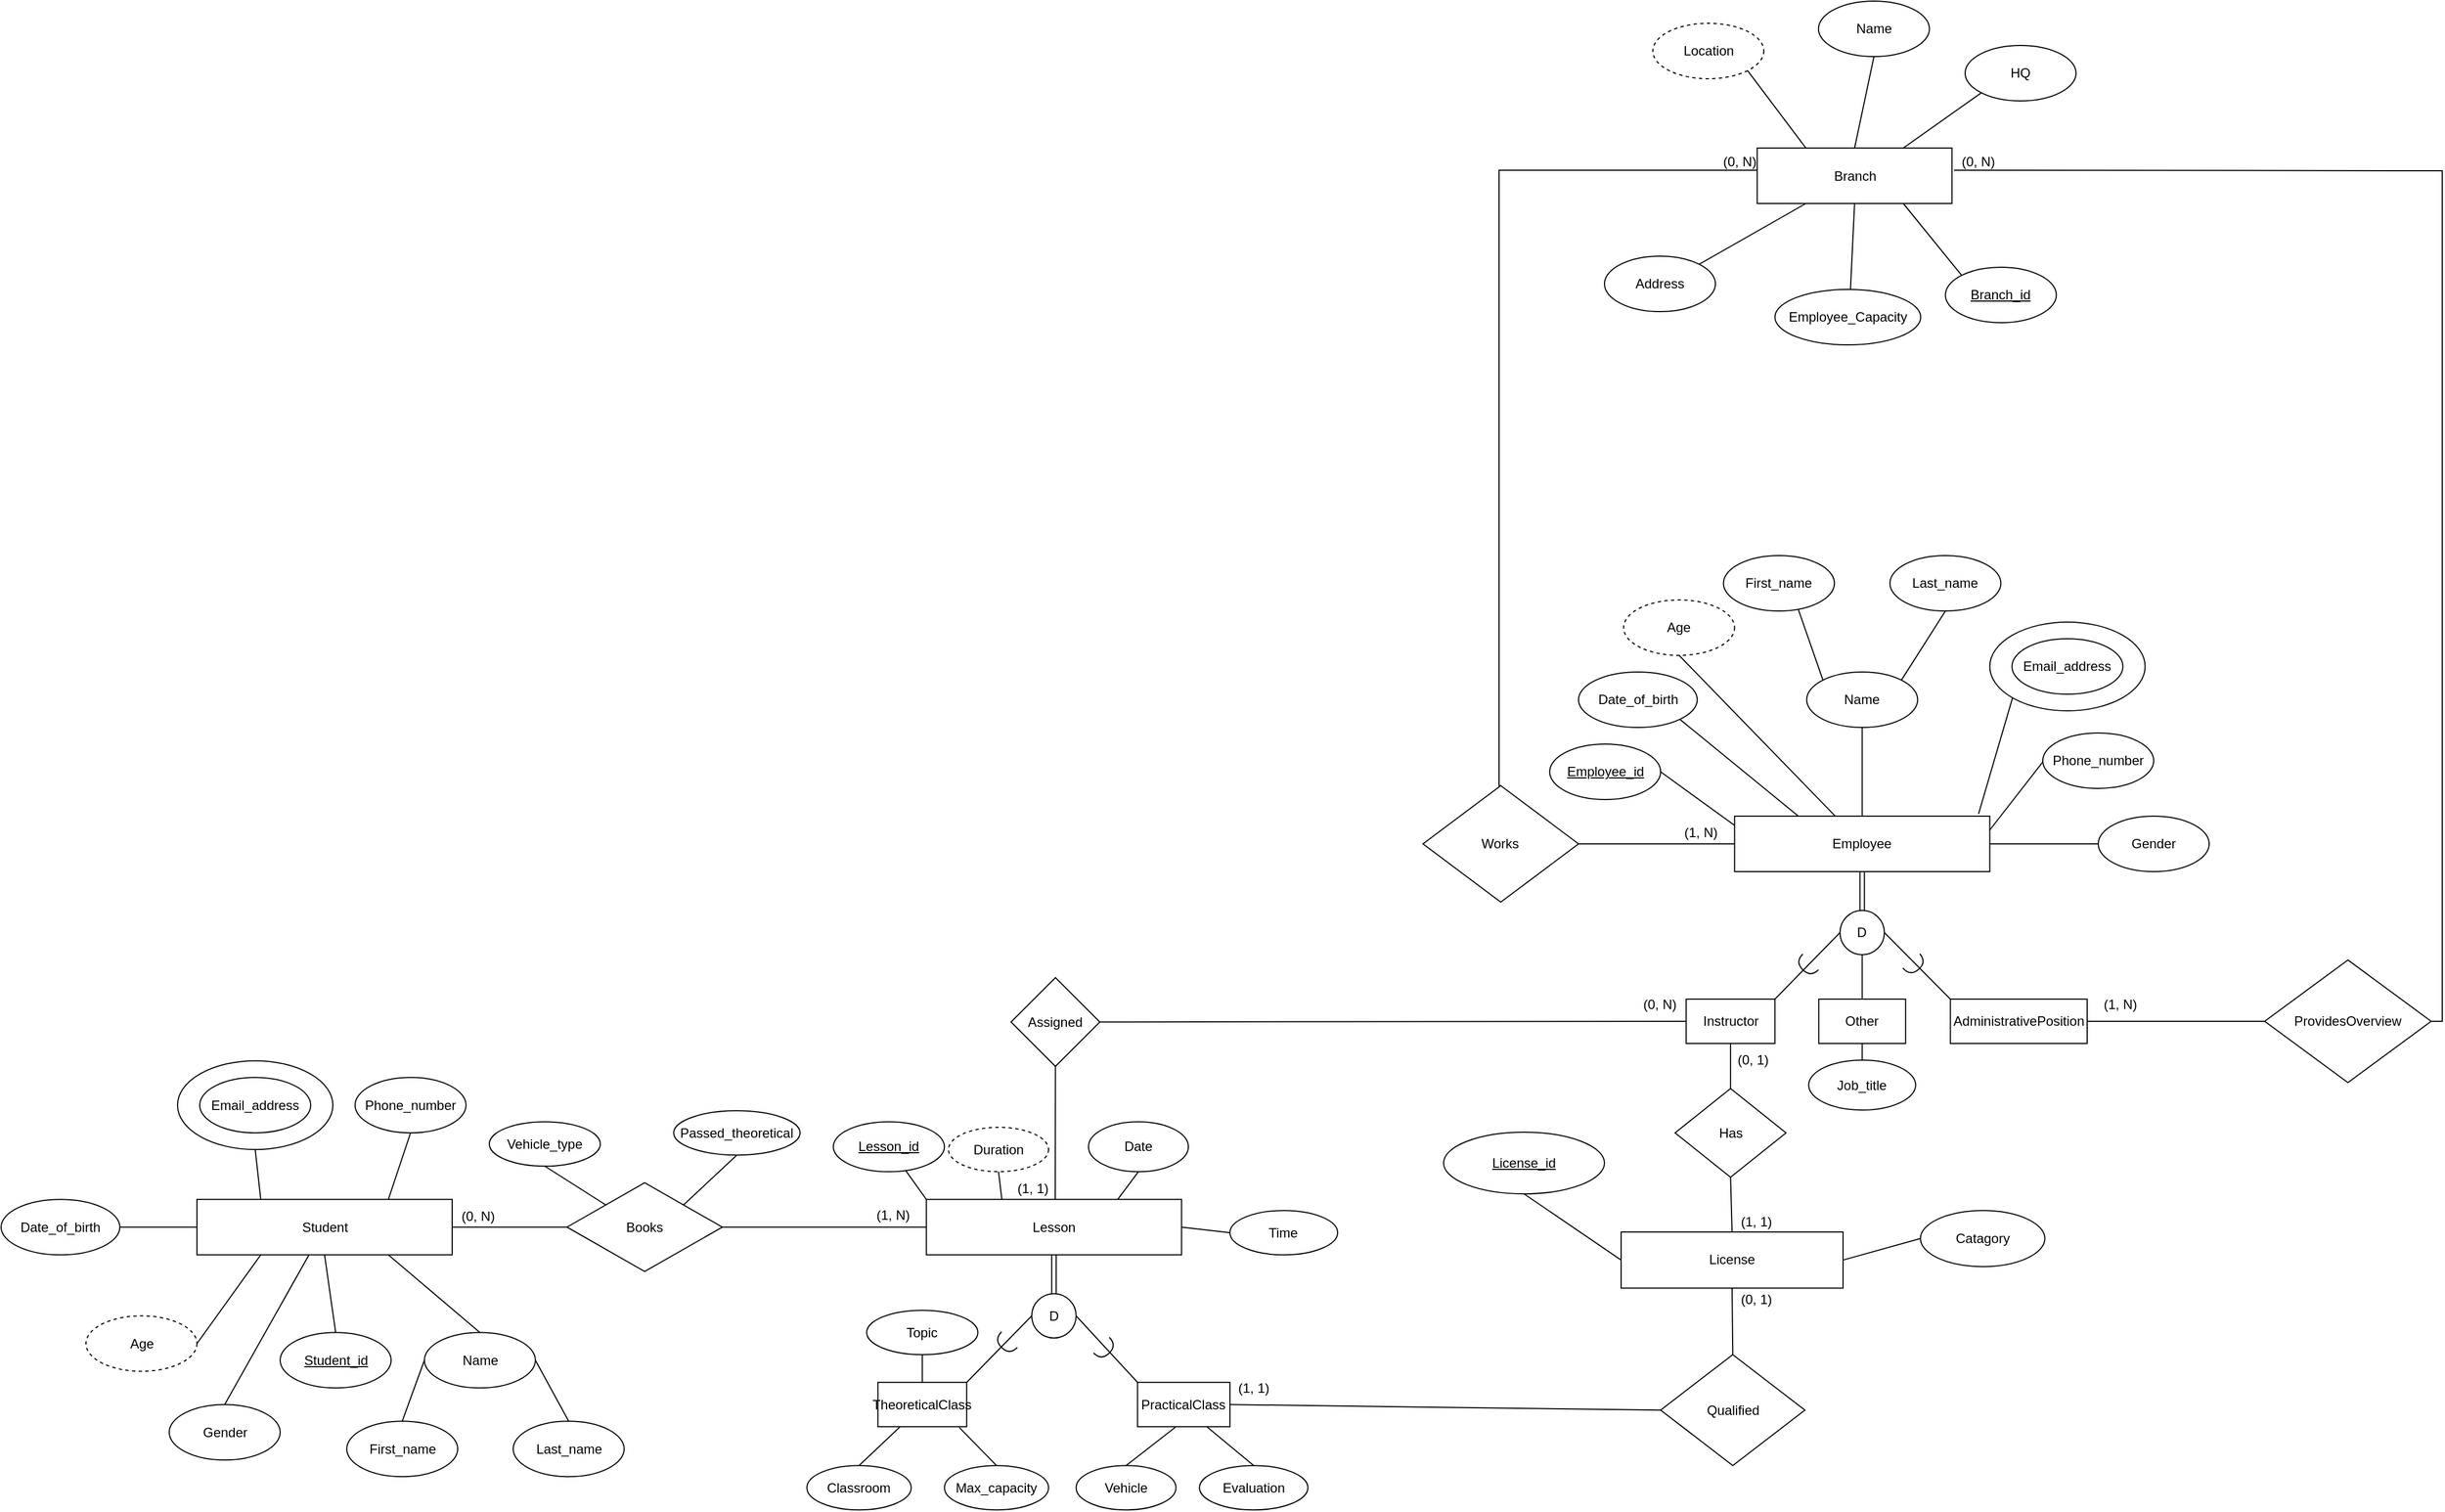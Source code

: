 <mxfile version="22.1.2" type="device">
  <diagram name="Page-1" id="94LBMi_QMn9_HoXm2CBJ">
    <mxGraphModel dx="1046" dy="1869" grid="1" gridSize="10" guides="1" tooltips="1" connect="1" arrows="1" fold="1" page="1" pageScale="1" pageWidth="850" pageHeight="1100" math="0" shadow="0">
      <root>
        <mxCell id="0" />
        <mxCell id="1" parent="0" />
        <mxCell id="3Ar2WPhDcIFh1BwXJXv_-1" value="&lt;u&gt;Employee_id&lt;/u&gt;" style="ellipse;whiteSpace=wrap;html=1;" parent="1" vertex="1">
          <mxGeometry x="2085.63" y="40" width="100" height="50" as="geometry" />
        </mxCell>
        <mxCell id="3Ar2WPhDcIFh1BwXJXv_-2" style="rounded=0;orthogonalLoop=1;jettySize=auto;html=1;exitX=0.25;exitY=1;exitDx=0;exitDy=0;entryX=1;entryY=0.5;entryDx=0;entryDy=0;endArrow=none;endFill=0;" parent="1" source="3Ar2WPhDcIFh1BwXJXv_-4" target="3Ar2WPhDcIFh1BwXJXv_-1" edge="1">
          <mxGeometry relative="1" as="geometry" />
        </mxCell>
        <mxCell id="3Ar2WPhDcIFh1BwXJXv_-4" value="Employee" style="rounded=0;whiteSpace=wrap;html=1;" parent="1" vertex="1">
          <mxGeometry x="2252.25" y="105" width="230" height="50" as="geometry" />
        </mxCell>
        <mxCell id="3Ar2WPhDcIFh1BwXJXv_-5" style="rounded=0;orthogonalLoop=1;jettySize=auto;html=1;exitX=0.5;exitY=0;exitDx=0;exitDy=0;endArrow=none;endFill=0;" parent="1" source="3Ar2WPhDcIFh1BwXJXv_-6" edge="1">
          <mxGeometry relative="1" as="geometry">
            <mxPoint x="2367.25" y="105" as="targetPoint" />
          </mxGeometry>
        </mxCell>
        <mxCell id="3Ar2WPhDcIFh1BwXJXv_-6" value="Name" style="ellipse;whiteSpace=wrap;html=1;" parent="1" vertex="1">
          <mxGeometry x="2317.25" y="-25" width="100" height="50" as="geometry" />
        </mxCell>
        <mxCell id="3Ar2WPhDcIFh1BwXJXv_-7" style="rounded=0;orthogonalLoop=1;jettySize=auto;html=1;exitX=0.5;exitY=0;exitDx=0;exitDy=0;endArrow=none;endFill=0;entryX=0.5;entryY=1;entryDx=0;entryDy=0;" parent="1" source="3Ar2WPhDcIFh1BwXJXv_-8" target="3Ar2WPhDcIFh1BwXJXv_-28" edge="1">
          <mxGeometry relative="1" as="geometry">
            <mxPoint x="2430" y="100" as="targetPoint" />
          </mxGeometry>
        </mxCell>
        <mxCell id="3Ar2WPhDcIFh1BwXJXv_-8" value="Job_title" style="ellipse;whiteSpace=wrap;html=1;" parent="1" vertex="1">
          <mxGeometry x="2319.05" y="325" width="96.39" height="45" as="geometry" />
        </mxCell>
        <mxCell id="3Ar2WPhDcIFh1BwXJXv_-13" style="rounded=0;orthogonalLoop=1;jettySize=auto;html=1;exitX=1;exitY=0;exitDx=0;exitDy=0;entryX=0.5;entryY=1;entryDx=0;entryDy=0;endArrow=none;endFill=0;" parent="1" source="3Ar2WPhDcIFh1BwXJXv_-6" target="3Ar2WPhDcIFh1BwXJXv_-14" edge="1">
          <mxGeometry relative="1" as="geometry">
            <mxPoint x="2412.75" y="-185" as="targetPoint" />
          </mxGeometry>
        </mxCell>
        <mxCell id="3Ar2WPhDcIFh1BwXJXv_-14" value="Last_name" style="ellipse;whiteSpace=wrap;html=1;" parent="1" vertex="1">
          <mxGeometry x="2392.25" y="-130" width="100" height="50" as="geometry" />
        </mxCell>
        <mxCell id="3Ar2WPhDcIFh1BwXJXv_-15" style="rounded=0;orthogonalLoop=1;jettySize=auto;html=1;entryX=0;entryY=0;entryDx=0;entryDy=0;endArrow=none;endFill=0;exitX=0.676;exitY=0.98;exitDx=0;exitDy=0;exitPerimeter=0;" parent="1" source="3Ar2WPhDcIFh1BwXJXv_-16" target="3Ar2WPhDcIFh1BwXJXv_-6" edge="1">
          <mxGeometry relative="1" as="geometry">
            <mxPoint x="2312.75" y="-185" as="targetPoint" />
            <mxPoint x="2309.75" y="-75" as="sourcePoint" />
          </mxGeometry>
        </mxCell>
        <mxCell id="3Ar2WPhDcIFh1BwXJXv_-16" value="First_name" style="ellipse;whiteSpace=wrap;html=1;" parent="1" vertex="1">
          <mxGeometry x="2242.25" y="-130" width="100" height="50" as="geometry" />
        </mxCell>
        <mxCell id="3Ar2WPhDcIFh1BwXJXv_-17" value="email address" style="ellipse;whiteSpace=wrap;html=1;" parent="1" vertex="1">
          <mxGeometry x="2482.25" y="-70" width="140" height="80" as="geometry" />
        </mxCell>
        <mxCell id="3Ar2WPhDcIFh1BwXJXv_-18" style="rounded=0;orthogonalLoop=1;jettySize=auto;html=1;exitX=0;exitY=0;exitDx=0;exitDy=0;entryX=1;entryY=0.25;entryDx=0;entryDy=0;endArrow=none;endFill=0;" parent="1" source="3Ar2WPhDcIFh1BwXJXv_-19" target="3Ar2WPhDcIFh1BwXJXv_-4" edge="1">
          <mxGeometry relative="1" as="geometry" />
        </mxCell>
        <mxCell id="3Ar2WPhDcIFh1BwXJXv_-19" value="Phone_number" style="ellipse;whiteSpace=wrap;html=1;" parent="1" vertex="1">
          <mxGeometry x="2530" y="30" width="100" height="50" as="geometry" />
        </mxCell>
        <mxCell id="3Ar2WPhDcIFh1BwXJXv_-20" value="Email_address" style="ellipse;whiteSpace=wrap;html=1;" parent="1" vertex="1">
          <mxGeometry x="2502.25" y="-55" width="100" height="50" as="geometry" />
        </mxCell>
        <mxCell id="3Ar2WPhDcIFh1BwXJXv_-21" style="rounded=0;orthogonalLoop=1;jettySize=auto;html=1;exitX=0;exitY=1;exitDx=0;exitDy=0;entryX=0.956;entryY=-0.04;entryDx=0;entryDy=0;entryPerimeter=0;endArrow=none;endFill=0;" parent="1" source="3Ar2WPhDcIFh1BwXJXv_-17" target="3Ar2WPhDcIFh1BwXJXv_-4" edge="1">
          <mxGeometry relative="1" as="geometry" />
        </mxCell>
        <mxCell id="3Ar2WPhDcIFh1BwXJXv_-22" style="rounded=0;orthogonalLoop=1;jettySize=auto;html=1;exitX=0.25;exitY=0;exitDx=0;exitDy=0;entryX=1;entryY=1;entryDx=0;entryDy=0;endArrow=none;endFill=0;" parent="1" source="3Ar2WPhDcIFh1BwXJXv_-4" target="3Ar2WPhDcIFh1BwXJXv_-23" edge="1">
          <mxGeometry relative="1" as="geometry">
            <mxPoint x="2217.25" y="-155" as="targetPoint" />
          </mxGeometry>
        </mxCell>
        <mxCell id="3Ar2WPhDcIFh1BwXJXv_-23" value="Date_of_birth" style="ellipse;whiteSpace=wrap;html=1;" parent="1" vertex="1">
          <mxGeometry x="2111.62" y="-25" width="107" height="50" as="geometry" />
        </mxCell>
        <mxCell id="3Ar2WPhDcIFh1BwXJXv_-24" style="rounded=0;orthogonalLoop=1;jettySize=auto;html=1;exitX=0.5;exitY=1;exitDx=0;exitDy=0;endArrow=none;endFill=0;" parent="1" source="3Ar2WPhDcIFh1BwXJXv_-25" target="3Ar2WPhDcIFh1BwXJXv_-4" edge="1">
          <mxGeometry relative="1" as="geometry" />
        </mxCell>
        <mxCell id="3Ar2WPhDcIFh1BwXJXv_-25" value="Age" style="ellipse;whiteSpace=wrap;html=1;dashed=1;" parent="1" vertex="1">
          <mxGeometry x="2152.25" y="-90" width="100" height="50" as="geometry" />
        </mxCell>
        <mxCell id="3Ar2WPhDcIFh1BwXJXv_-27" value="Instructor" style="rounded=0;whiteSpace=wrap;html=1;" parent="1" vertex="1">
          <mxGeometry x="2208.62" y="270" width="80" height="40" as="geometry" />
        </mxCell>
        <mxCell id="3Ar2WPhDcIFh1BwXJXv_-28" value="Other" style="rounded=0;whiteSpace=wrap;html=1;" parent="1" vertex="1">
          <mxGeometry x="2328.13" y="270" width="78.25" height="40" as="geometry" />
        </mxCell>
        <mxCell id="3Ar2WPhDcIFh1BwXJXv_-29" value="AdministrativePosition" style="rounded=0;whiteSpace=wrap;html=1;" parent="1" vertex="1">
          <mxGeometry x="2446.75" y="270" width="123.25" height="40" as="geometry" />
        </mxCell>
        <mxCell id="3Ar2WPhDcIFh1BwXJXv_-30" value="D" style="ellipse;whiteSpace=wrap;html=1;aspect=fixed;" parent="1" vertex="1">
          <mxGeometry x="2347.25" y="190" width="40" height="40" as="geometry" />
        </mxCell>
        <mxCell id="3Ar2WPhDcIFh1BwXJXv_-32" value="" style="endArrow=none;html=1;rounded=0;entryX=0.5;entryY=0;entryDx=0;entryDy=0;exitX=0.5;exitY=1;exitDx=0;exitDy=0;shape=link;" parent="1" source="3Ar2WPhDcIFh1BwXJXv_-4" target="3Ar2WPhDcIFh1BwXJXv_-30" edge="1">
          <mxGeometry width="50" height="50" relative="1" as="geometry">
            <mxPoint x="2370" y="250" as="sourcePoint" />
            <mxPoint x="2420" y="200" as="targetPoint" />
          </mxGeometry>
        </mxCell>
        <mxCell id="3Ar2WPhDcIFh1BwXJXv_-34" value="" style="endArrow=none;html=1;rounded=0;entryX=0;entryY=0;entryDx=0;entryDy=0;exitX=1;exitY=0.5;exitDx=0;exitDy=0;" parent="1" source="3Ar2WPhDcIFh1BwXJXv_-30" target="3Ar2WPhDcIFh1BwXJXv_-29" edge="1">
          <mxGeometry width="50" height="50" relative="1" as="geometry">
            <mxPoint x="2299" y="280" as="sourcePoint" />
            <mxPoint x="2357" y="220" as="targetPoint" />
          </mxGeometry>
        </mxCell>
        <mxCell id="3Ar2WPhDcIFh1BwXJXv_-35" value="" style="endArrow=none;html=1;rounded=0;entryX=0.5;entryY=1;entryDx=0;entryDy=0;exitX=0.5;exitY=0;exitDx=0;exitDy=0;" parent="1" source="3Ar2WPhDcIFh1BwXJXv_-28" target="3Ar2WPhDcIFh1BwXJXv_-30" edge="1">
          <mxGeometry width="50" height="50" relative="1" as="geometry">
            <mxPoint x="2309" y="290" as="sourcePoint" />
            <mxPoint x="2367" y="230" as="targetPoint" />
          </mxGeometry>
        </mxCell>
        <mxCell id="3Ar2WPhDcIFh1BwXJXv_-41" value="Has" style="rhombus;whiteSpace=wrap;html=1;" parent="1" vertex="1">
          <mxGeometry x="2198.62" y="350.61" width="100" height="80" as="geometry" />
        </mxCell>
        <mxCell id="3Ar2WPhDcIFh1BwXJXv_-42" value="License" style="rounded=0;whiteSpace=wrap;html=1;" parent="1" vertex="1">
          <mxGeometry x="2150" y="480" width="200" height="50.61" as="geometry" />
        </mxCell>
        <mxCell id="3Ar2WPhDcIFh1BwXJXv_-43" value="" style="endArrow=none;html=1;rounded=0;exitX=0.5;exitY=0;exitDx=0;exitDy=0;entryX=0.5;entryY=1;entryDx=0;entryDy=0;" parent="1" source="3Ar2WPhDcIFh1BwXJXv_-41" target="3Ar2WPhDcIFh1BwXJXv_-27" edge="1">
          <mxGeometry width="50" height="50" relative="1" as="geometry">
            <mxPoint x="2370" y="380" as="sourcePoint" />
            <mxPoint x="2420" y="330" as="targetPoint" />
          </mxGeometry>
        </mxCell>
        <mxCell id="3Ar2WPhDcIFh1BwXJXv_-44" value="" style="endArrow=none;html=1;rounded=0;exitX=0.5;exitY=0;exitDx=0;exitDy=0;entryX=0.5;entryY=1;entryDx=0;entryDy=0;" parent="1" source="3Ar2WPhDcIFh1BwXJXv_-42" target="3Ar2WPhDcIFh1BwXJXv_-41" edge="1">
          <mxGeometry width="50" height="50" relative="1" as="geometry">
            <mxPoint x="2259" y="350" as="sourcePoint" />
            <mxPoint x="2259" y="320" as="targetPoint" />
          </mxGeometry>
        </mxCell>
        <mxCell id="3Ar2WPhDcIFh1BwXJXv_-45" value="Catagory" style="ellipse;whiteSpace=wrap;html=1;" parent="1" vertex="1">
          <mxGeometry x="2419.76" y="460.61" width="112.14" height="50.61" as="geometry" />
        </mxCell>
        <mxCell id="3Ar2WPhDcIFh1BwXJXv_-48" value="" style="endArrow=none;html=1;rounded=0;entryX=1;entryY=0.5;entryDx=0;entryDy=0;exitX=0;exitY=0.5;exitDx=0;exitDy=0;" parent="1" source="3Ar2WPhDcIFh1BwXJXv_-45" target="3Ar2WPhDcIFh1BwXJXv_-42" edge="1">
          <mxGeometry width="50" height="50" relative="1" as="geometry">
            <mxPoint x="2219" y="450" as="sourcePoint" />
            <mxPoint x="2184" y="430" as="targetPoint" />
          </mxGeometry>
        </mxCell>
        <mxCell id="3Ar2WPhDcIFh1BwXJXv_-49" value="Lesson" style="rounded=0;whiteSpace=wrap;html=1;" parent="1" vertex="1">
          <mxGeometry x="1523.84" y="450.61" width="230" height="50" as="geometry" />
        </mxCell>
        <mxCell id="3Ar2WPhDcIFh1BwXJXv_-50" value="TheoreticalClass" style="rounded=0;whiteSpace=wrap;html=1;" parent="1" vertex="1">
          <mxGeometry x="1480.2" y="615.61" width="80" height="40" as="geometry" />
        </mxCell>
        <mxCell id="3Ar2WPhDcIFh1BwXJXv_-52" value="PracticalClass" style="rounded=0;whiteSpace=wrap;html=1;" parent="1" vertex="1">
          <mxGeometry x="1714.2" y="615.61" width="83.25" height="40" as="geometry" />
        </mxCell>
        <mxCell id="3Ar2WPhDcIFh1BwXJXv_-53" value="D" style="ellipse;whiteSpace=wrap;html=1;aspect=fixed;" parent="1" vertex="1">
          <mxGeometry x="1618.83" y="535.61" width="40" height="40" as="geometry" />
        </mxCell>
        <mxCell id="3Ar2WPhDcIFh1BwXJXv_-54" value="" style="endArrow=none;html=1;rounded=0;entryX=0.5;entryY=0;entryDx=0;entryDy=0;exitX=0.5;exitY=1;exitDx=0;exitDy=0;shape=link;" parent="1" source="3Ar2WPhDcIFh1BwXJXv_-49" target="3Ar2WPhDcIFh1BwXJXv_-53" edge="1">
          <mxGeometry width="50" height="50" relative="1" as="geometry">
            <mxPoint x="1638.58" y="500.61" as="sourcePoint" />
            <mxPoint x="1691.58" y="545.61" as="targetPoint" />
          </mxGeometry>
        </mxCell>
        <mxCell id="3Ar2WPhDcIFh1BwXJXv_-55" value="" style="endArrow=none;html=1;rounded=0;entryX=0;entryY=0.5;entryDx=0;entryDy=0;exitX=1;exitY=0;exitDx=0;exitDy=0;" parent="1" source="3Ar2WPhDcIFh1BwXJXv_-50" target="3Ar2WPhDcIFh1BwXJXv_-53" edge="1">
          <mxGeometry width="50" height="50" relative="1" as="geometry">
            <mxPoint x="1641.58" y="635.61" as="sourcePoint" />
            <mxPoint x="1691.58" y="585.61" as="targetPoint" />
          </mxGeometry>
        </mxCell>
        <mxCell id="3Ar2WPhDcIFh1BwXJXv_-56" value="" style="endArrow=none;html=1;rounded=0;entryX=0;entryY=0;entryDx=0;entryDy=0;exitX=1;exitY=0.5;exitDx=0;exitDy=0;" parent="1" source="3Ar2WPhDcIFh1BwXJXv_-53" target="3Ar2WPhDcIFh1BwXJXv_-52" edge="1">
          <mxGeometry width="50" height="50" relative="1" as="geometry">
            <mxPoint x="1570.58" y="625.61" as="sourcePoint" />
            <mxPoint x="1628.58" y="565.61" as="targetPoint" />
          </mxGeometry>
        </mxCell>
        <mxCell id="3Ar2WPhDcIFh1BwXJXv_-58" value="Classroom" style="ellipse;whiteSpace=wrap;html=1;" parent="1" vertex="1">
          <mxGeometry x="1416.2" y="690.61" width="94" height="40" as="geometry" />
        </mxCell>
        <mxCell id="3Ar2WPhDcIFh1BwXJXv_-59" value="Time" style="ellipse;whiteSpace=wrap;html=1;" parent="1" vertex="1">
          <mxGeometry x="1797.45" y="460.61" width="97.07" height="40" as="geometry" />
        </mxCell>
        <mxCell id="3Ar2WPhDcIFh1BwXJXv_-60" value="Date" style="ellipse;whiteSpace=wrap;html=1;" parent="1" vertex="1">
          <mxGeometry x="1670" y="380.61" width="90" height="45" as="geometry" />
        </mxCell>
        <mxCell id="3Ar2WPhDcIFh1BwXJXv_-61" value="Duration" style="ellipse;whiteSpace=wrap;html=1;dashed=1;" parent="1" vertex="1">
          <mxGeometry x="1543.8" y="385.61" width="90.2" height="40" as="geometry" />
        </mxCell>
        <mxCell id="3Ar2WPhDcIFh1BwXJXv_-62" value="Topic" style="ellipse;whiteSpace=wrap;html=1;" parent="1" vertex="1">
          <mxGeometry x="1470.1" y="550.61" width="100.2" height="40" as="geometry" />
        </mxCell>
        <mxCell id="3Ar2WPhDcIFh1BwXJXv_-63" value="Max_capacity" style="ellipse;whiteSpace=wrap;html=1;" parent="1" vertex="1">
          <mxGeometry x="1540.16" y="690.61" width="93.84" height="40" as="geometry" />
        </mxCell>
        <mxCell id="3Ar2WPhDcIFh1BwXJXv_-68" value="Vehicle" style="ellipse;whiteSpace=wrap;html=1;" parent="1" vertex="1">
          <mxGeometry x="1658.83" y="690.61" width="90" height="40" as="geometry" />
        </mxCell>
        <mxCell id="3Ar2WPhDcIFh1BwXJXv_-69" value="Evaluation" style="ellipse;whiteSpace=wrap;html=1;" parent="1" vertex="1">
          <mxGeometry x="1770" y="690.61" width="97.75" height="40" as="geometry" />
        </mxCell>
        <mxCell id="3Ar2WPhDcIFh1BwXJXv_-70" value="&lt;u&gt;Student_id&lt;/u&gt;" style="ellipse;whiteSpace=wrap;html=1;" parent="1" vertex="1">
          <mxGeometry x="941.5" y="570.61" width="100" height="50" as="geometry" />
        </mxCell>
        <mxCell id="3Ar2WPhDcIFh1BwXJXv_-71" style="rounded=0;orthogonalLoop=1;jettySize=auto;html=1;exitX=0.5;exitY=1;exitDx=0;exitDy=0;entryX=0.5;entryY=0;entryDx=0;entryDy=0;endArrow=none;endFill=0;" parent="1" source="3Ar2WPhDcIFh1BwXJXv_-73" target="3Ar2WPhDcIFh1BwXJXv_-70" edge="1">
          <mxGeometry relative="1" as="geometry" />
        </mxCell>
        <mxCell id="3Ar2WPhDcIFh1BwXJXv_-72" style="edgeStyle=orthogonalEdgeStyle;rounded=0;orthogonalLoop=1;jettySize=auto;html=1;exitX=1;exitY=0.5;exitDx=0;exitDy=0;entryX=0;entryY=0.5;entryDx=0;entryDy=0;endArrow=none;endFill=0;" parent="1" source="3Ar2WPhDcIFh1BwXJXv_-73" target="3Ar2WPhDcIFh1BwXJXv_-91" edge="1">
          <mxGeometry relative="1" as="geometry">
            <mxPoint x="1182" y="475.61" as="targetPoint" />
          </mxGeometry>
        </mxCell>
        <mxCell id="3Ar2WPhDcIFh1BwXJXv_-73" value="Student" style="rounded=0;whiteSpace=wrap;html=1;" parent="1" vertex="1">
          <mxGeometry x="866.5" y="450.61" width="230" height="50" as="geometry" />
        </mxCell>
        <mxCell id="3Ar2WPhDcIFh1BwXJXv_-74" style="rounded=0;orthogonalLoop=1;jettySize=auto;html=1;exitX=0.5;exitY=0;exitDx=0;exitDy=0;entryX=0.75;entryY=1;entryDx=0;entryDy=0;endArrow=none;endFill=0;" parent="1" source="3Ar2WPhDcIFh1BwXJXv_-75" target="3Ar2WPhDcIFh1BwXJXv_-73" edge="1">
          <mxGeometry relative="1" as="geometry" />
        </mxCell>
        <mxCell id="3Ar2WPhDcIFh1BwXJXv_-75" value="Name" style="ellipse;whiteSpace=wrap;html=1;" parent="1" vertex="1">
          <mxGeometry x="1071.5" y="570.61" width="100" height="50" as="geometry" />
        </mxCell>
        <mxCell id="3Ar2WPhDcIFh1BwXJXv_-78" style="rounded=0;orthogonalLoop=1;jettySize=auto;html=1;exitX=0.5;exitY=0;exitDx=0;exitDy=0;entryX=1;entryY=0.5;entryDx=0;entryDy=0;endArrow=none;endFill=0;" parent="1" source="3Ar2WPhDcIFh1BwXJXv_-79" target="3Ar2WPhDcIFh1BwXJXv_-75" edge="1">
          <mxGeometry relative="1" as="geometry">
            <mxPoint x="1119" y="580.61" as="targetPoint" />
          </mxGeometry>
        </mxCell>
        <mxCell id="3Ar2WPhDcIFh1BwXJXv_-79" value="Last_name" style="ellipse;whiteSpace=wrap;html=1;" parent="1" vertex="1">
          <mxGeometry x="1151.5" y="650.61" width="100" height="50" as="geometry" />
        </mxCell>
        <mxCell id="3Ar2WPhDcIFh1BwXJXv_-80" style="rounded=0;orthogonalLoop=1;jettySize=auto;html=1;exitX=0.5;exitY=0;exitDx=0;exitDy=0;entryX=0;entryY=0.5;entryDx=0;entryDy=0;endArrow=none;endFill=0;" parent="1" source="3Ar2WPhDcIFh1BwXJXv_-81" target="3Ar2WPhDcIFh1BwXJXv_-75" edge="1">
          <mxGeometry relative="1" as="geometry">
            <mxPoint x="1021" y="595.61" as="targetPoint" />
          </mxGeometry>
        </mxCell>
        <mxCell id="3Ar2WPhDcIFh1BwXJXv_-81" value="First_name" style="ellipse;whiteSpace=wrap;html=1;" parent="1" vertex="1">
          <mxGeometry x="1001.5" y="650.61" width="100" height="50" as="geometry" />
        </mxCell>
        <mxCell id="3Ar2WPhDcIFh1BwXJXv_-82" style="rounded=0;orthogonalLoop=1;jettySize=auto;html=1;exitX=0.5;exitY=1;exitDx=0;exitDy=0;entryX=0.25;entryY=0;entryDx=0;entryDy=0;endArrow=none;endFill=0;" parent="1" source="3Ar2WPhDcIFh1BwXJXv_-83" target="3Ar2WPhDcIFh1BwXJXv_-73" edge="1">
          <mxGeometry relative="1" as="geometry" />
        </mxCell>
        <mxCell id="3Ar2WPhDcIFh1BwXJXv_-83" value="email address" style="ellipse;whiteSpace=wrap;html=1;" parent="1" vertex="1">
          <mxGeometry x="849" y="325.61" width="140" height="80" as="geometry" />
        </mxCell>
        <mxCell id="3Ar2WPhDcIFh1BwXJXv_-84" style="rounded=0;orthogonalLoop=1;jettySize=auto;html=1;exitX=0.5;exitY=1;exitDx=0;exitDy=0;entryX=0.75;entryY=0;entryDx=0;entryDy=0;endArrow=none;endFill=0;" parent="1" source="3Ar2WPhDcIFh1BwXJXv_-85" target="3Ar2WPhDcIFh1BwXJXv_-73" edge="1">
          <mxGeometry relative="1" as="geometry" />
        </mxCell>
        <mxCell id="3Ar2WPhDcIFh1BwXJXv_-85" value="Phone_number" style="ellipse;whiteSpace=wrap;html=1;" parent="1" vertex="1">
          <mxGeometry x="1009" y="340.61" width="100" height="50" as="geometry" />
        </mxCell>
        <mxCell id="3Ar2WPhDcIFh1BwXJXv_-86" value="Email_address" style="ellipse;whiteSpace=wrap;html=1;" parent="1" vertex="1">
          <mxGeometry x="869" y="340.61" width="100" height="50" as="geometry" />
        </mxCell>
        <mxCell id="3Ar2WPhDcIFh1BwXJXv_-87" style="rounded=0;orthogonalLoop=1;jettySize=auto;html=1;exitX=1;exitY=0.5;exitDx=0;exitDy=0;entryX=0;entryY=0.5;entryDx=0;entryDy=0;endArrow=none;endFill=0;" parent="1" source="3Ar2WPhDcIFh1BwXJXv_-88" target="3Ar2WPhDcIFh1BwXJXv_-73" edge="1">
          <mxGeometry relative="1" as="geometry" />
        </mxCell>
        <mxCell id="3Ar2WPhDcIFh1BwXJXv_-88" value="Date_of_birth" style="ellipse;whiteSpace=wrap;html=1;" parent="1" vertex="1">
          <mxGeometry x="690" y="450.61" width="107" height="50" as="geometry" />
        </mxCell>
        <mxCell id="3Ar2WPhDcIFh1BwXJXv_-89" value="Age" style="ellipse;whiteSpace=wrap;html=1;dashed=1;" parent="1" vertex="1">
          <mxGeometry x="766.5" y="555.61" width="100" height="50" as="geometry" />
        </mxCell>
        <mxCell id="3Ar2WPhDcIFh1BwXJXv_-90" style="rounded=0;orthogonalLoop=1;jettySize=auto;html=1;exitX=0.25;exitY=1;exitDx=0;exitDy=0;entryX=1;entryY=0.5;entryDx=0;entryDy=0;endArrow=none;endFill=0;" parent="1" source="3Ar2WPhDcIFh1BwXJXv_-73" target="3Ar2WPhDcIFh1BwXJXv_-89" edge="1">
          <mxGeometry relative="1" as="geometry">
            <mxPoint x="909.5" y="580.61" as="sourcePoint" />
          </mxGeometry>
        </mxCell>
        <mxCell id="3Ar2WPhDcIFh1BwXJXv_-91" value="&lt;span style=&quot;font-weight: normal;&quot;&gt;Books&lt;/span&gt;" style="rhombus;whiteSpace=wrap;html=1;fontStyle=1" parent="1" vertex="1">
          <mxGeometry x="1200" y="435.61" width="140" height="80" as="geometry" />
        </mxCell>
        <mxCell id="3Ar2WPhDcIFh1BwXJXv_-92" value="" style="endArrow=none;html=1;rounded=0;entryX=1;entryY=0.5;entryDx=0;entryDy=0;exitX=0;exitY=0.5;exitDx=0;exitDy=0;" parent="1" source="3Ar2WPhDcIFh1BwXJXv_-49" target="3Ar2WPhDcIFh1BwXJXv_-91" edge="1">
          <mxGeometry width="50" height="50" relative="1" as="geometry">
            <mxPoint x="1240" y="650.61" as="sourcePoint" />
            <mxPoint x="1290" y="600.61" as="targetPoint" />
          </mxGeometry>
        </mxCell>
        <mxCell id="3Ar2WPhDcIFh1BwXJXv_-93" value="Assigned" style="rhombus;whiteSpace=wrap;html=1;" parent="1" vertex="1">
          <mxGeometry x="1600.2" y="250.61" width="80" height="80" as="geometry" />
        </mxCell>
        <mxCell id="3Ar2WPhDcIFh1BwXJXv_-94" value="" style="endArrow=none;html=1;rounded=0;entryX=0.5;entryY=1;entryDx=0;entryDy=0;" parent="1" target="3Ar2WPhDcIFh1BwXJXv_-93" edge="1">
          <mxGeometry width="50" height="50" relative="1" as="geometry">
            <mxPoint x="1640" y="450.61" as="sourcePoint" />
            <mxPoint x="1670" y="390.61" as="targetPoint" />
          </mxGeometry>
        </mxCell>
        <mxCell id="3Ar2WPhDcIFh1BwXJXv_-95" value="" style="endArrow=none;html=1;rounded=0;entryX=1;entryY=0.5;entryDx=0;entryDy=0;exitX=0;exitY=0.5;exitDx=0;exitDy=0;" parent="1" source="3Ar2WPhDcIFh1BwXJXv_-27" target="3Ar2WPhDcIFh1BwXJXv_-93" edge="1">
          <mxGeometry width="50" height="50" relative="1" as="geometry">
            <mxPoint x="1949" y="460" as="sourcePoint" />
            <mxPoint x="1949" y="360" as="targetPoint" />
          </mxGeometry>
        </mxCell>
        <mxCell id="3Ar2WPhDcIFh1BwXJXv_-96" value="" style="endArrow=none;html=1;rounded=0;exitX=0.5;exitY=1;exitDx=0;exitDy=0;entryX=0.5;entryY=0;entryDx=0;entryDy=0;" parent="1" source="3Ar2WPhDcIFh1BwXJXv_-62" target="3Ar2WPhDcIFh1BwXJXv_-50" edge="1">
          <mxGeometry width="50" height="50" relative="1" as="geometry">
            <mxPoint x="1510" y="670.61" as="sourcePoint" />
            <mxPoint x="1560" y="620.61" as="targetPoint" />
          </mxGeometry>
        </mxCell>
        <mxCell id="3Ar2WPhDcIFh1BwXJXv_-98" value="" style="endArrow=none;html=1;rounded=0;exitX=0.5;exitY=0;exitDx=0;exitDy=0;entryX=0.25;entryY=1;entryDx=0;entryDy=0;" parent="1" source="3Ar2WPhDcIFh1BwXJXv_-58" target="3Ar2WPhDcIFh1BwXJXv_-50" edge="1">
          <mxGeometry width="50" height="50" relative="1" as="geometry">
            <mxPoint x="1550" y="610.61" as="sourcePoint" />
            <mxPoint x="1550" y="625.61" as="targetPoint" />
          </mxGeometry>
        </mxCell>
        <mxCell id="3Ar2WPhDcIFh1BwXJXv_-102" value="" style="endArrow=none;html=1;rounded=0;exitX=0.5;exitY=0;exitDx=0;exitDy=0;entryX=0.917;entryY=1.018;entryDx=0;entryDy=0;entryPerimeter=0;" parent="1" source="3Ar2WPhDcIFh1BwXJXv_-63" target="3Ar2WPhDcIFh1BwXJXv_-50" edge="1">
          <mxGeometry width="50" height="50" relative="1" as="geometry">
            <mxPoint x="1459" y="677.61" as="sourcePoint" />
            <mxPoint x="1500" y="672.61" as="targetPoint" />
          </mxGeometry>
        </mxCell>
        <mxCell id="3Ar2WPhDcIFh1BwXJXv_-103" value="Qualified" style="rhombus;whiteSpace=wrap;html=1;" parent="1" vertex="1">
          <mxGeometry x="2185.63" y="590.61" width="130" height="100" as="geometry" />
        </mxCell>
        <mxCell id="3Ar2WPhDcIFh1BwXJXv_-104" value="" style="endArrow=none;html=1;rounded=0;entryX=0.5;entryY=1;entryDx=0;entryDy=0;exitX=0.5;exitY=0;exitDx=0;exitDy=0;" parent="1" source="3Ar2WPhDcIFh1BwXJXv_-103" target="3Ar2WPhDcIFh1BwXJXv_-42" edge="1">
          <mxGeometry width="50" height="50" relative="1" as="geometry">
            <mxPoint x="2100" y="560" as="sourcePoint" />
            <mxPoint x="2150" y="510" as="targetPoint" />
          </mxGeometry>
        </mxCell>
        <mxCell id="3Ar2WPhDcIFh1BwXJXv_-106" value="" style="endArrow=none;html=1;rounded=0;entryX=1;entryY=0.5;entryDx=0;entryDy=0;exitX=0;exitY=0.5;exitDx=0;exitDy=0;" parent="1" source="3Ar2WPhDcIFh1BwXJXv_-103" target="3Ar2WPhDcIFh1BwXJXv_-52" edge="1">
          <mxGeometry width="50" height="50" relative="1" as="geometry">
            <mxPoint x="2259" y="570" as="sourcePoint" />
            <mxPoint x="2259" y="470" as="targetPoint" />
          </mxGeometry>
        </mxCell>
        <mxCell id="3Ar2WPhDcIFh1BwXJXv_-107" value="Vehicle_type" style="ellipse;whiteSpace=wrap;html=1;" parent="1" vertex="1">
          <mxGeometry x="1130" y="380.61" width="100" height="40" as="geometry" />
        </mxCell>
        <mxCell id="3Ar2WPhDcIFh1BwXJXv_-108" value="" style="endArrow=none;html=1;rounded=0;entryX=0.5;entryY=1;entryDx=0;entryDy=0;exitX=0;exitY=0;exitDx=0;exitDy=0;" parent="1" source="3Ar2WPhDcIFh1BwXJXv_-91" target="3Ar2WPhDcIFh1BwXJXv_-107" edge="1">
          <mxGeometry width="50" height="50" relative="1" as="geometry">
            <mxPoint x="1280" y="550.61" as="sourcePoint" />
            <mxPoint x="1330" y="500.61" as="targetPoint" />
          </mxGeometry>
        </mxCell>
        <mxCell id="3Ar2WPhDcIFh1BwXJXv_-109" value="Passed_theoretical" style="ellipse;whiteSpace=wrap;html=1;" parent="1" vertex="1">
          <mxGeometry x="1296.18" y="370.61" width="113.82" height="40" as="geometry" />
        </mxCell>
        <mxCell id="3Ar2WPhDcIFh1BwXJXv_-110" value="" style="endArrow=none;html=1;rounded=0;entryX=0.5;entryY=1;entryDx=0;entryDy=0;exitX=1;exitY=0;exitDx=0;exitDy=0;" parent="1" source="3Ar2WPhDcIFh1BwXJXv_-91" target="3Ar2WPhDcIFh1BwXJXv_-109" edge="1">
          <mxGeometry width="50" height="50" relative="1" as="geometry">
            <mxPoint x="1250" y="445.61" as="sourcePoint" />
            <mxPoint x="1220" y="420.61" as="targetPoint" />
          </mxGeometry>
        </mxCell>
        <mxCell id="3Ar2WPhDcIFh1BwXJXv_-111" value="ProvidesOverview" style="rhombus;whiteSpace=wrap;html=1;" parent="1" vertex="1">
          <mxGeometry x="2730" y="234.7" width="150" height="110.61" as="geometry" />
        </mxCell>
        <mxCell id="3Ar2WPhDcIFh1BwXJXv_-113" value="" style="endArrow=none;html=1;rounded=0;entryX=0;entryY=0.5;entryDx=0;entryDy=0;exitX=1;exitY=0.5;exitDx=0;exitDy=0;" parent="1" source="3Ar2WPhDcIFh1BwXJXv_-29" target="3Ar2WPhDcIFh1BwXJXv_-111" edge="1">
          <mxGeometry width="50" height="50" relative="1" as="geometry">
            <mxPoint x="2397" y="220" as="sourcePoint" />
            <mxPoint x="2457" y="280" as="targetPoint" />
          </mxGeometry>
        </mxCell>
        <mxCell id="JixGZiWkyckG-42LSUqb-3" style="edgeStyle=orthogonalEdgeStyle;rounded=0;orthogonalLoop=1;jettySize=auto;html=1;exitX=1;exitY=0.5;exitDx=0;exitDy=0;entryX=0;entryY=0.5;entryDx=0;entryDy=0;endArrow=none;endFill=0;" parent="1" source="3Ar2WPhDcIFh1BwXJXv_-114" target="3Ar2WPhDcIFh1BwXJXv_-4" edge="1">
          <mxGeometry relative="1" as="geometry" />
        </mxCell>
        <mxCell id="3Ar2WPhDcIFh1BwXJXv_-114" value="Works" style="rhombus;whiteSpace=wrap;html=1;" parent="1" vertex="1">
          <mxGeometry x="1971.42" y="77.5" width="140.2" height="105" as="geometry" />
        </mxCell>
        <mxCell id="3Ar2WPhDcIFh1BwXJXv_-116" style="edgeStyle=orthogonalEdgeStyle;rounded=0;orthogonalLoop=1;jettySize=auto;html=1;exitX=0.5;exitY=0;exitDx=0;exitDy=0;endArrow=none;endFill=0;entryX=0;entryY=0.5;entryDx=0;entryDy=0;" parent="1" source="3Ar2WPhDcIFh1BwXJXv_-114" edge="1">
          <mxGeometry relative="1" as="geometry">
            <mxPoint x="2280" y="-477.5" as="targetPoint" />
            <mxPoint x="2492" y="140" as="sourcePoint" />
            <Array as="points">
              <mxPoint x="2040" y="-478" />
            </Array>
          </mxGeometry>
        </mxCell>
        <mxCell id="3Ar2WPhDcIFh1BwXJXv_-131" value="" style="endArrow=none;html=1;rounded=0;exitX=1;exitY=0.5;exitDx=0;exitDy=0;entryX=1;entryY=0.5;entryDx=0;entryDy=0;edgeStyle=orthogonalEdgeStyle;" parent="1" target="3Ar2WPhDcIFh1BwXJXv_-111" edge="1">
          <mxGeometry width="50" height="50" relative="1" as="geometry">
            <mxPoint x="2450" y="-477.5" as="sourcePoint" />
            <mxPoint x="2690" y="290" as="targetPoint" />
          </mxGeometry>
        </mxCell>
        <mxCell id="dlLFHfjwccb7moZI6luu-1" value="(1, N)" style="text;html=1;strokeColor=none;fillColor=none;align=center;verticalAlign=middle;whiteSpace=wrap;rounded=0;" parent="1" vertex="1">
          <mxGeometry x="2570" y="260" width="60" height="30" as="geometry" />
        </mxCell>
        <mxCell id="dlLFHfjwccb7moZI6luu-2" value="(0, N)" style="text;html=1;strokeColor=none;fillColor=none;align=center;verticalAlign=middle;whiteSpace=wrap;rounded=0;rotation=0;" parent="1" vertex="1">
          <mxGeometry x="2442.25" y="-500" width="60" height="30" as="geometry" />
        </mxCell>
        <mxCell id="dlLFHfjwccb7moZI6luu-3" value="(0, N)" style="text;html=1;strokeColor=none;fillColor=none;align=center;verticalAlign=middle;whiteSpace=wrap;rounded=0;rotation=0;" parent="1" vertex="1">
          <mxGeometry x="2226.75" y="-490" width="60" height="10" as="geometry" />
        </mxCell>
        <mxCell id="dlLFHfjwccb7moZI6luu-4" value="(1, N)" style="text;html=1;strokeColor=none;fillColor=none;align=center;verticalAlign=middle;whiteSpace=wrap;rounded=0;rotation=0;" parent="1" vertex="1">
          <mxGeometry x="2192.25" y="110" width="60" height="20" as="geometry" />
        </mxCell>
        <mxCell id="dlLFHfjwccb7moZI6luu-7" value="(0, N)" style="text;html=1;strokeColor=none;fillColor=none;align=center;verticalAlign=middle;whiteSpace=wrap;rounded=0;" parent="1" vertex="1">
          <mxGeometry x="2155" y="260" width="60" height="30" as="geometry" />
        </mxCell>
        <mxCell id="dlLFHfjwccb7moZI6luu-8" value="(1, 1)" style="text;html=1;strokeColor=none;fillColor=none;align=center;verticalAlign=middle;whiteSpace=wrap;rounded=0;" parent="1" vertex="1">
          <mxGeometry x="1590.2" y="425.61" width="60" height="30" as="geometry" />
        </mxCell>
        <mxCell id="dlLFHfjwccb7moZI6luu-9" value="(0, N)" style="text;html=1;strokeColor=none;fillColor=none;align=center;verticalAlign=middle;whiteSpace=wrap;rounded=0;" parent="1" vertex="1">
          <mxGeometry x="1090" y="450.61" width="60" height="30" as="geometry" />
        </mxCell>
        <mxCell id="dlLFHfjwccb7moZI6luu-10" value="(1, N)" style="text;html=1;strokeColor=none;fillColor=none;align=center;verticalAlign=middle;whiteSpace=wrap;rounded=0;" parent="1" vertex="1">
          <mxGeometry x="1463.84" y="450" width="60" height="30" as="geometry" />
        </mxCell>
        <mxCell id="dlLFHfjwccb7moZI6luu-11" value="(0, 1)" style="text;html=1;strokeColor=none;fillColor=none;align=center;verticalAlign=middle;whiteSpace=wrap;rounded=0;" parent="1" vertex="1">
          <mxGeometry x="2238.62" y="310" width="60" height="30" as="geometry" />
        </mxCell>
        <mxCell id="dlLFHfjwccb7moZI6luu-12" value="(1, 1)" style="text;html=1;strokeColor=none;fillColor=none;align=center;verticalAlign=middle;whiteSpace=wrap;rounded=0;" parent="1" vertex="1">
          <mxGeometry x="2242.25" y="455.61" width="60" height="30" as="geometry" />
        </mxCell>
        <mxCell id="dlLFHfjwccb7moZI6luu-13" value="(0, 1)" style="text;html=1;strokeColor=none;fillColor=none;align=center;verticalAlign=middle;whiteSpace=wrap;rounded=0;" parent="1" vertex="1">
          <mxGeometry x="2242.25" y="525.61" width="60" height="30" as="geometry" />
        </mxCell>
        <mxCell id="dlLFHfjwccb7moZI6luu-14" value="(1, 1)" style="text;html=1;strokeColor=none;fillColor=none;align=center;verticalAlign=middle;whiteSpace=wrap;rounded=0;" parent="1" vertex="1">
          <mxGeometry x="1788.88" y="605.61" width="60" height="30" as="geometry" />
        </mxCell>
        <mxCell id="dlLFHfjwccb7moZI6luu-24" value="" style="endArrow=none;html=1;rounded=0;entryX=0.5;entryY=1;entryDx=0;entryDy=0;exitX=0.296;exitY=0.001;exitDx=0;exitDy=0;exitPerimeter=0;" parent="1" source="3Ar2WPhDcIFh1BwXJXv_-49" target="3Ar2WPhDcIFh1BwXJXv_-61" edge="1">
          <mxGeometry width="50" height="50" relative="1" as="geometry">
            <mxPoint x="1630" y="510.61" as="sourcePoint" />
            <mxPoint x="1680" y="460.61" as="targetPoint" />
          </mxGeometry>
        </mxCell>
        <mxCell id="dlLFHfjwccb7moZI6luu-25" value="" style="endArrow=none;html=1;rounded=0;entryX=0.5;entryY=1;entryDx=0;entryDy=0;exitX=0.75;exitY=0;exitDx=0;exitDy=0;" parent="1" source="3Ar2WPhDcIFh1BwXJXv_-49" target="3Ar2WPhDcIFh1BwXJXv_-60" edge="1">
          <mxGeometry width="50" height="50" relative="1" as="geometry">
            <mxPoint x="1591" y="460.61" as="sourcePoint" />
            <mxPoint x="1593" y="433.61" as="targetPoint" />
          </mxGeometry>
        </mxCell>
        <mxCell id="dlLFHfjwccb7moZI6luu-26" value="" style="endArrow=none;html=1;rounded=0;entryX=0;entryY=0.5;entryDx=0;entryDy=0;exitX=1;exitY=0.5;exitDx=0;exitDy=0;" parent="1" source="3Ar2WPhDcIFh1BwXJXv_-49" target="3Ar2WPhDcIFh1BwXJXv_-59" edge="1">
          <mxGeometry width="50" height="50" relative="1" as="geometry">
            <mxPoint x="1706" y="460.61" as="sourcePoint" />
            <mxPoint x="1694" y="415.61" as="targetPoint" />
          </mxGeometry>
        </mxCell>
        <mxCell id="dlLFHfjwccb7moZI6luu-27" value="" style="endArrow=none;html=1;rounded=0;entryX=0.5;entryY=0;entryDx=0;entryDy=0;exitX=0.41;exitY=1.01;exitDx=0;exitDy=0;exitPerimeter=0;" parent="1" source="3Ar2WPhDcIFh1BwXJXv_-52" target="3Ar2WPhDcIFh1BwXJXv_-68" edge="1">
          <mxGeometry width="50" height="50" relative="1" as="geometry">
            <mxPoint x="1780" y="690.61" as="sourcePoint" />
            <mxPoint x="1830" y="640.61" as="targetPoint" />
          </mxGeometry>
        </mxCell>
        <mxCell id="dlLFHfjwccb7moZI6luu-28" value="" style="endArrow=none;html=1;rounded=0;entryX=0.75;entryY=1;entryDx=0;entryDy=0;exitX=0.5;exitY=0;exitDx=0;exitDy=0;" parent="1" source="3Ar2WPhDcIFh1BwXJXv_-69" target="3Ar2WPhDcIFh1BwXJXv_-52" edge="1">
          <mxGeometry width="50" height="50" relative="1" as="geometry">
            <mxPoint x="1758" y="665.61" as="sourcePoint" />
            <mxPoint x="1755" y="681.61" as="targetPoint" />
          </mxGeometry>
        </mxCell>
        <mxCell id="QS0v0j-MWa-koWl_NADP-3" value="" style="group" parent="1" vertex="1" connectable="0">
          <mxGeometry x="2306.643" y="229.393" width="21.213" height="21.213" as="geometry" />
        </mxCell>
        <mxCell id="3Ar2WPhDcIFh1BwXJXv_-33" value="" style="endArrow=none;html=1;rounded=0;entryX=0;entryY=0.5;entryDx=0;entryDy=0;exitX=1;exitY=0;exitDx=0;exitDy=0;" parent="QS0v0j-MWa-koWl_NADP-3" source="3Ar2WPhDcIFh1BwXJXv_-27" target="3Ar2WPhDcIFh1BwXJXv_-30" edge="1">
          <mxGeometry width="50" height="50" relative="1" as="geometry">
            <mxPoint x="63.357" y="60.607" as="sourcePoint" />
            <mxPoint x="113.357" y="10.607" as="targetPoint" />
          </mxGeometry>
        </mxCell>
        <mxCell id="QS0v0j-MWa-koWl_NADP-1" value="" style="shape=requiredInterface;html=1;verticalLabelPosition=bottom;sketch=0;rotation=135;" parent="QS0v0j-MWa-koWl_NADP-3" vertex="1">
          <mxGeometry x="5.607" y="0.607" width="10" height="20" as="geometry" />
        </mxCell>
        <mxCell id="QS0v0j-MWa-koWl_NADP-7" value="" style="shape=requiredInterface;html=1;verticalLabelPosition=bottom;sketch=0;rotation=50;" parent="1" vertex="1">
          <mxGeometry x="2409.76" y="229.39" width="10" height="20" as="geometry" />
        </mxCell>
        <mxCell id="QS0v0j-MWa-koWl_NADP-19" value="" style="shape=requiredInterface;html=1;verticalLabelPosition=bottom;sketch=0;rotation=135;" parent="1" vertex="1">
          <mxGeometry x="1590.2" y="570.61" width="10" height="20" as="geometry" />
        </mxCell>
        <mxCell id="QS0v0j-MWa-koWl_NADP-20" value="" style="shape=requiredInterface;html=1;verticalLabelPosition=bottom;sketch=0;rotation=45;" parent="1" vertex="1">
          <mxGeometry x="1680.2" y="575.61" width="10" height="20" as="geometry" />
        </mxCell>
        <mxCell id="TKYPdbg7nLvN5Rgy-Iha-1" value="&lt;u&gt;License_id&lt;/u&gt;" style="ellipse;whiteSpace=wrap;html=1;" parent="1" vertex="1">
          <mxGeometry x="1990" y="390" width="145" height="55.61" as="geometry" />
        </mxCell>
        <mxCell id="TKYPdbg7nLvN5Rgy-Iha-2" value="" style="endArrow=none;html=1;rounded=0;entryX=0;entryY=0.5;entryDx=0;entryDy=0;exitX=0.5;exitY=1;exitDx=0;exitDy=0;" parent="1" source="TKYPdbg7nLvN5Rgy-Iha-1" target="3Ar2WPhDcIFh1BwXJXv_-42" edge="1">
          <mxGeometry width="50" height="50" relative="1" as="geometry">
            <mxPoint x="2341" y="425" as="sourcePoint" />
            <mxPoint x="2299" y="450" as="targetPoint" />
          </mxGeometry>
        </mxCell>
        <mxCell id="TKYPdbg7nLvN5Rgy-Iha-3" value="&lt;u&gt;Lesson_id&lt;/u&gt;" style="ellipse;whiteSpace=wrap;html=1;" parent="1" vertex="1">
          <mxGeometry x="1440" y="380.61" width="100.16" height="45" as="geometry" />
        </mxCell>
        <mxCell id="TKYPdbg7nLvN5Rgy-Iha-5" value="" style="endArrow=none;html=1;rounded=0;entryX=0.652;entryY=0.98;entryDx=0;entryDy=0;exitX=0;exitY=0;exitDx=0;exitDy=0;entryPerimeter=0;" parent="1" source="3Ar2WPhDcIFh1BwXJXv_-49" target="TKYPdbg7nLvN5Rgy-Iha-3" edge="1">
          <mxGeometry width="50" height="50" relative="1" as="geometry">
            <mxPoint x="1591" y="460.61" as="sourcePoint" />
            <mxPoint x="1589" y="444.61" as="targetPoint" />
          </mxGeometry>
        </mxCell>
        <mxCell id="tXlwVrrjnRES2TKw84Pw-16" style="rounded=0;orthogonalLoop=1;jettySize=auto;html=1;exitX=0;exitY=0;exitDx=0;exitDy=0;entryX=0.75;entryY=1;entryDx=0;entryDy=0;endArrow=none;endFill=0;" parent="1" source="tXlwVrrjnRES2TKw84Pw-1" target="tXlwVrrjnRES2TKw84Pw-3" edge="1">
          <mxGeometry relative="1" as="geometry" />
        </mxCell>
        <mxCell id="tXlwVrrjnRES2TKw84Pw-1" value="&lt;u&gt;Branch_id&lt;/u&gt;" style="ellipse;whiteSpace=wrap;html=1;" parent="1" vertex="1">
          <mxGeometry x="2442.25" y="-390" width="100" height="50" as="geometry" />
        </mxCell>
        <mxCell id="tXlwVrrjnRES2TKw84Pw-3" value="Branch" style="rounded=0;whiteSpace=wrap;html=1;" parent="1" vertex="1">
          <mxGeometry x="2272.63" y="-497.5" width="175.55" height="50" as="geometry" />
        </mxCell>
        <mxCell id="tXlwVrrjnRES2TKw84Pw-4" style="rounded=0;orthogonalLoop=1;jettySize=auto;html=1;exitX=0.5;exitY=1;exitDx=0;exitDy=0;endArrow=none;endFill=0;entryX=0.5;entryY=0;entryDx=0;entryDy=0;" parent="1" source="tXlwVrrjnRES2TKw84Pw-5" target="tXlwVrrjnRES2TKw84Pw-3" edge="1">
          <mxGeometry relative="1" as="geometry">
            <mxPoint x="2272.88" y="-472.5" as="targetPoint" />
          </mxGeometry>
        </mxCell>
        <mxCell id="tXlwVrrjnRES2TKw84Pw-5" value="Name" style="ellipse;whiteSpace=wrap;html=1;" parent="1" vertex="1">
          <mxGeometry x="2327.86" y="-630" width="100" height="50" as="geometry" />
        </mxCell>
        <mxCell id="tXlwVrrjnRES2TKw84Pw-6" style="rounded=0;orthogonalLoop=1;jettySize=auto;html=1;exitX=1;exitY=1;exitDx=0;exitDy=0;entryX=0.25;entryY=0;entryDx=0;entryDy=0;endArrow=none;endFill=0;" parent="1" source="tXlwVrrjnRES2TKw84Pw-7" target="tXlwVrrjnRES2TKw84Pw-3" edge="1">
          <mxGeometry relative="1" as="geometry" />
        </mxCell>
        <mxCell id="tXlwVrrjnRES2TKw84Pw-7" value="Location" style="ellipse;whiteSpace=wrap;html=1;dashed=1;" parent="1" vertex="1">
          <mxGeometry x="2178.62" y="-610" width="100" height="50" as="geometry" />
        </mxCell>
        <mxCell id="tXlwVrrjnRES2TKw84Pw-10" style="rounded=0;orthogonalLoop=1;jettySize=auto;html=1;exitX=0;exitY=1;exitDx=0;exitDy=0;entryX=0.75;entryY=0;entryDx=0;entryDy=0;endArrow=none;endFill=0;" parent="1" source="tXlwVrrjnRES2TKw84Pw-11" target="tXlwVrrjnRES2TKw84Pw-3" edge="1">
          <mxGeometry relative="1" as="geometry">
            <mxPoint x="2445.38" y="-502.5" as="targetPoint" />
          </mxGeometry>
        </mxCell>
        <mxCell id="tXlwVrrjnRES2TKw84Pw-11" value="HQ" style="ellipse;whiteSpace=wrap;html=1;" parent="1" vertex="1">
          <mxGeometry x="2460.0" y="-590" width="100" height="50" as="geometry" />
        </mxCell>
        <mxCell id="tXlwVrrjnRES2TKw84Pw-12" style="rounded=0;orthogonalLoop=1;jettySize=auto;html=1;exitX=0.5;exitY=1;exitDx=0;exitDy=0;endArrow=none;endFill=0;entryX=0.5;entryY=1;entryDx=0;entryDy=0;" parent="1" source="tXlwVrrjnRES2TKw84Pw-13" target="tXlwVrrjnRES2TKw84Pw-3" edge="1">
          <mxGeometry relative="1" as="geometry">
            <mxPoint x="2430" y="-510" as="targetPoint" />
          </mxGeometry>
        </mxCell>
        <mxCell id="tXlwVrrjnRES2TKw84Pw-13" value="Employee_Capacity" style="ellipse;whiteSpace=wrap;html=1;" parent="1" vertex="1">
          <mxGeometry x="2288.62" y="-370" width="131.38" height="50" as="geometry" />
        </mxCell>
        <mxCell id="tXlwVrrjnRES2TKw84Pw-14" style="rounded=0;orthogonalLoop=1;jettySize=auto;html=1;exitX=1;exitY=0;exitDx=0;exitDy=0;endArrow=none;endFill=0;entryX=0.25;entryY=1;entryDx=0;entryDy=0;" parent="1" source="tXlwVrrjnRES2TKw84Pw-15" target="tXlwVrrjnRES2TKw84Pw-3" edge="1">
          <mxGeometry relative="1" as="geometry">
            <mxPoint x="2255.63" y="-502.5" as="targetPoint" />
          </mxGeometry>
        </mxCell>
        <mxCell id="tXlwVrrjnRES2TKw84Pw-15" value="Address" style="ellipse;whiteSpace=wrap;html=1;" parent="1" vertex="1">
          <mxGeometry x="2135.0" y="-400" width="100" height="50" as="geometry" />
        </mxCell>
        <mxCell id="tXlwVrrjnRES2TKw84Pw-20" style="edgeStyle=orthogonalEdgeStyle;rounded=0;orthogonalLoop=1;jettySize=auto;html=1;exitX=0;exitY=0.5;exitDx=0;exitDy=0;entryX=1;entryY=0.5;entryDx=0;entryDy=0;endArrow=none;endFill=0;" parent="1" source="tXlwVrrjnRES2TKw84Pw-17" target="3Ar2WPhDcIFh1BwXJXv_-4" edge="1">
          <mxGeometry relative="1" as="geometry" />
        </mxCell>
        <mxCell id="tXlwVrrjnRES2TKw84Pw-17" value="Gender" style="ellipse;whiteSpace=wrap;html=1;" parent="1" vertex="1">
          <mxGeometry x="2580" y="105" width="100" height="50" as="geometry" />
        </mxCell>
        <mxCell id="tXlwVrrjnRES2TKw84Pw-21" value="Gender" style="ellipse;whiteSpace=wrap;html=1;" parent="1" vertex="1">
          <mxGeometry x="841.5" y="635.61" width="100" height="50" as="geometry" />
        </mxCell>
        <mxCell id="tXlwVrrjnRES2TKw84Pw-22" style="rounded=0;orthogonalLoop=1;jettySize=auto;html=1;exitX=0.5;exitY=0;exitDx=0;exitDy=0;endArrow=none;endFill=0;" parent="1" source="tXlwVrrjnRES2TKw84Pw-21" target="3Ar2WPhDcIFh1BwXJXv_-73" edge="1">
          <mxGeometry relative="1" as="geometry" />
        </mxCell>
      </root>
    </mxGraphModel>
  </diagram>
</mxfile>
